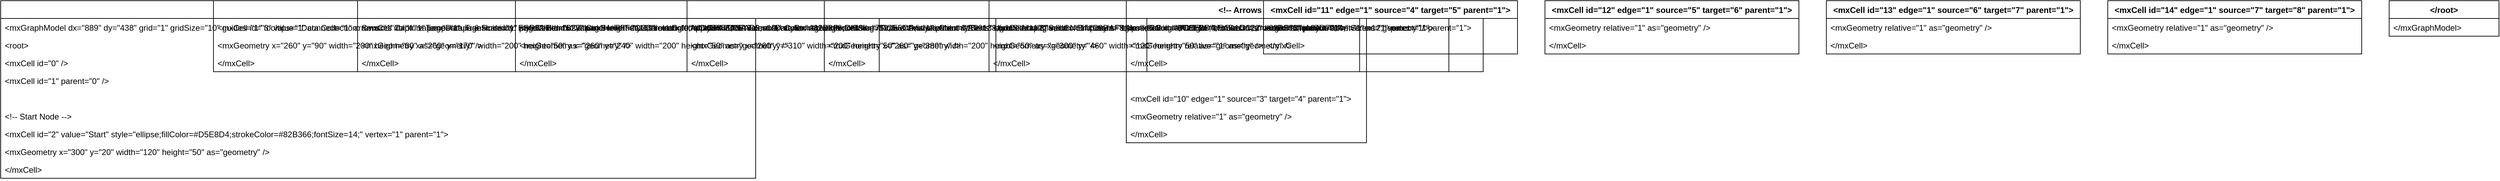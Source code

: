 <mxfile version="26.0.14">
  <diagram name="Page-1" id="PI_wZr-HfrRx3oU5T4_2">
    <mxGraphModel dx="3010" dy="557" grid="1" gridSize="10" guides="1" tooltips="1" connect="1" arrows="1" fold="1" page="1" pageScale="1" pageWidth="980" pageHeight="1390" math="0" shadow="0">
      <root>
        <mxCell id="0" />
        <mxCell id="1" parent="0" />
        <mxCell id="cZ7Azyq3l8PFZMw_IofY-2" value="&lt;?xml version=&quot;1.0&quot; encoding=&quot;UTF-8&quot;?&gt;" style="swimlane;fontStyle=1;childLayout=stackLayout;horizontal=1;startSize=26;horizontalStack=0;resizeParent=1;resizeParentMax=0;resizeLast=0;collapsible=1;marginBottom=0;" vertex="1" parent="1">
          <mxGeometry x="-1330" y="160" width="1100" height="260" as="geometry" />
        </mxCell>
        <mxCell id="cZ7Azyq3l8PFZMw_IofY-3" value="&lt;mxGraphModel dx=&quot;889&quot; dy=&quot;438&quot; grid=&quot;1&quot; gridSize=&quot;10&quot; guides=&quot;1&quot; tooltips=&quot;1&quot; connect=&quot;1&quot; arrows=&quot;1&quot; fold=&quot;1&quot; page=&quot;1&quot; pageScale=&quot;1&quot; pageWidth=&quot;827&quot; pageHeight=&quot;1169&quot; math=&quot;0&quot; shadow=&quot;0&quot;&gt;" style="text;strokeColor=none;fillColor=none;align=left;verticalAlign=top;spacingLeft=4;spacingRight=4;overflow=hidden;rotatable=0;points=[[0,0.5],[1,0.5]];portConstraint=eastwest;" vertex="1" parent="cZ7Azyq3l8PFZMw_IofY-2">
          <mxGeometry y="26" width="1100" height="26" as="geometry" />
        </mxCell>
        <mxCell id="cZ7Azyq3l8PFZMw_IofY-4" value="  &lt;root&gt;" style="text;strokeColor=none;fillColor=none;align=left;verticalAlign=top;spacingLeft=4;spacingRight=4;overflow=hidden;rotatable=0;points=[[0,0.5],[1,0.5]];portConstraint=eastwest;" vertex="1" parent="cZ7Azyq3l8PFZMw_IofY-2">
          <mxGeometry y="52" width="1100" height="26" as="geometry" />
        </mxCell>
        <mxCell id="cZ7Azyq3l8PFZMw_IofY-5" value="    &lt;mxCell id=&quot;0&quot; /&gt;" style="text;strokeColor=none;fillColor=none;align=left;verticalAlign=top;spacingLeft=4;spacingRight=4;overflow=hidden;rotatable=0;points=[[0,0.5],[1,0.5]];portConstraint=eastwest;" vertex="1" parent="cZ7Azyq3l8PFZMw_IofY-2">
          <mxGeometry y="78" width="1100" height="26" as="geometry" />
        </mxCell>
        <mxCell id="cZ7Azyq3l8PFZMw_IofY-6" value="    &lt;mxCell id=&quot;1&quot; parent=&quot;0&quot; /&gt;" style="text;strokeColor=none;fillColor=none;align=left;verticalAlign=top;spacingLeft=4;spacingRight=4;overflow=hidden;rotatable=0;points=[[0,0.5],[1,0.5]];portConstraint=eastwest;" vertex="1" parent="cZ7Azyq3l8PFZMw_IofY-2">
          <mxGeometry y="104" width="1100" height="26" as="geometry" />
        </mxCell>
        <mxCell id="cZ7Azyq3l8PFZMw_IofY-7" value="    " style="text;strokeColor=none;fillColor=none;align=left;verticalAlign=top;spacingLeft=4;spacingRight=4;overflow=hidden;rotatable=0;points=[[0,0.5],[1,0.5]];portConstraint=eastwest;" vertex="1" parent="cZ7Azyq3l8PFZMw_IofY-2">
          <mxGeometry y="130" width="1100" height="26" as="geometry" />
        </mxCell>
        <mxCell id="cZ7Azyq3l8PFZMw_IofY-8" value="    &lt;!-- Start Node --&gt;" style="text;strokeColor=none;fillColor=none;align=left;verticalAlign=top;spacingLeft=4;spacingRight=4;overflow=hidden;rotatable=0;points=[[0,0.5],[1,0.5]];portConstraint=eastwest;" vertex="1" parent="cZ7Azyq3l8PFZMw_IofY-2">
          <mxGeometry y="156" width="1100" height="26" as="geometry" />
        </mxCell>
        <mxCell id="cZ7Azyq3l8PFZMw_IofY-9" value="    &lt;mxCell id=&quot;2&quot; value=&quot;Start&quot; style=&quot;ellipse;fillColor=#D5E8D4;strokeColor=#82B366;fontSize=14;&quot; vertex=&quot;1&quot; parent=&quot;1&quot;&gt;" style="text;strokeColor=none;fillColor=none;align=left;verticalAlign=top;spacingLeft=4;spacingRight=4;overflow=hidden;rotatable=0;points=[[0,0.5],[1,0.5]];portConstraint=eastwest;" vertex="1" parent="cZ7Azyq3l8PFZMw_IofY-2">
          <mxGeometry y="182" width="1100" height="26" as="geometry" />
        </mxCell>
        <mxCell id="cZ7Azyq3l8PFZMw_IofY-10" value="      &lt;mxGeometry x=&quot;300&quot; y=&quot;20&quot; width=&quot;120&quot; height=&quot;50&quot; as=&quot;geometry&quot; /&gt;" style="text;strokeColor=none;fillColor=none;align=left;verticalAlign=top;spacingLeft=4;spacingRight=4;overflow=hidden;rotatable=0;points=[[0,0.5],[1,0.5]];portConstraint=eastwest;" vertex="1" parent="cZ7Azyq3l8PFZMw_IofY-2">
          <mxGeometry y="208" width="1100" height="26" as="geometry" />
        </mxCell>
        <mxCell id="cZ7Azyq3l8PFZMw_IofY-11" value="    &lt;/mxCell&gt;" style="text;strokeColor=none;fillColor=none;align=left;verticalAlign=top;spacingLeft=4;spacingRight=4;overflow=hidden;rotatable=0;points=[[0,0.5],[1,0.5]];portConstraint=eastwest;" vertex="1" parent="cZ7Azyq3l8PFZMw_IofY-2">
          <mxGeometry y="234" width="1100" height="26" as="geometry" />
        </mxCell>
        <mxCell id="cZ7Azyq3l8PFZMw_IofY-12" value="    &lt;!-- Data Collection --&gt;" style="swimlane;fontStyle=1;childLayout=stackLayout;horizontal=1;startSize=26;horizontalStack=0;resizeParent=1;resizeParentMax=0;resizeLast=0;collapsible=1;marginBottom=0;" vertex="1" parent="1">
          <mxGeometry x="-1020" y="160" width="970" height="104" as="geometry" />
        </mxCell>
        <mxCell id="cZ7Azyq3l8PFZMw_IofY-13" value="    &lt;mxCell id=&quot;3&quot; value=&quot;Data Collection: Sensors Capture Temperature &amp; Humidity&quot; style=&quot;rhombus;fillColor=#FFF2CC;strokeColor=#D6B656;fontSize=12;&quot; vertex=&quot;1&quot; parent=&quot;1&quot;&gt;" style="text;strokeColor=none;fillColor=none;align=left;verticalAlign=top;spacingLeft=4;spacingRight=4;overflow=hidden;rotatable=0;points=[[0,0.5],[1,0.5]];portConstraint=eastwest;" vertex="1" parent="cZ7Azyq3l8PFZMw_IofY-12">
          <mxGeometry y="26" width="970" height="26" as="geometry" />
        </mxCell>
        <mxCell id="cZ7Azyq3l8PFZMw_IofY-14" value="      &lt;mxGeometry x=&quot;260&quot; y=&quot;90&quot; width=&quot;200&quot; height=&quot;60&quot; as=&quot;geometry&quot; /&gt;" style="text;strokeColor=none;fillColor=none;align=left;verticalAlign=top;spacingLeft=4;spacingRight=4;overflow=hidden;rotatable=0;points=[[0,0.5],[1,0.5]];portConstraint=eastwest;" vertex="1" parent="cZ7Azyq3l8PFZMw_IofY-12">
          <mxGeometry y="52" width="970" height="26" as="geometry" />
        </mxCell>
        <mxCell id="cZ7Azyq3l8PFZMw_IofY-15" value="    &lt;/mxCell&gt;" style="text;strokeColor=none;fillColor=none;align=left;verticalAlign=top;spacingLeft=4;spacingRight=4;overflow=hidden;rotatable=0;points=[[0,0.5],[1,0.5]];portConstraint=eastwest;" vertex="1" parent="cZ7Azyq3l8PFZMw_IofY-12">
          <mxGeometry y="78" width="970" height="26" as="geometry" />
        </mxCell>
        <mxCell id="cZ7Azyq3l8PFZMw_IofY-16" value="    &lt;!-- Data Transmission --&gt;" style="swimlane;fontStyle=1;childLayout=stackLayout;horizontal=1;startSize=26;horizontalStack=0;resizeParent=1;resizeParentMax=0;resizeLast=0;collapsible=1;marginBottom=0;" vertex="1" parent="1">
          <mxGeometry x="-810" y="160" width="930" height="104" as="geometry" />
        </mxCell>
        <mxCell id="cZ7Azyq3l8PFZMw_IofY-17" value="    &lt;mxCell id=&quot;4&quot; value=&quot;Data Transmission: ESP32 Sends Data to Server&quot; style=&quot;rectangle;fillColor=#D9EAD3;strokeColor=#82B366;fontSize=12;&quot; vertex=&quot;1&quot; parent=&quot;1&quot;&gt;" style="text;strokeColor=none;fillColor=none;align=left;verticalAlign=top;spacingLeft=4;spacingRight=4;overflow=hidden;rotatable=0;points=[[0,0.5],[1,0.5]];portConstraint=eastwest;" vertex="1" parent="cZ7Azyq3l8PFZMw_IofY-16">
          <mxGeometry y="26" width="930" height="26" as="geometry" />
        </mxCell>
        <mxCell id="cZ7Azyq3l8PFZMw_IofY-18" value="      &lt;mxGeometry x=&quot;260&quot; y=&quot;170&quot; width=&quot;200&quot; height=&quot;50&quot; as=&quot;geometry&quot; /&gt;" style="text;strokeColor=none;fillColor=none;align=left;verticalAlign=top;spacingLeft=4;spacingRight=4;overflow=hidden;rotatable=0;points=[[0,0.5],[1,0.5]];portConstraint=eastwest;" vertex="1" parent="cZ7Azyq3l8PFZMw_IofY-16">
          <mxGeometry y="52" width="930" height="26" as="geometry" />
        </mxCell>
        <mxCell id="cZ7Azyq3l8PFZMw_IofY-19" value="    &lt;/mxCell&gt;" style="text;strokeColor=none;fillColor=none;align=left;verticalAlign=top;spacingLeft=4;spacingRight=4;overflow=hidden;rotatable=0;points=[[0,0.5],[1,0.5]];portConstraint=eastwest;" vertex="1" parent="cZ7Azyq3l8PFZMw_IofY-16">
          <mxGeometry y="78" width="930" height="26" as="geometry" />
        </mxCell>
        <mxCell id="cZ7Azyq3l8PFZMw_IofY-20" value="    &lt;!-- Heat Index Calculation --&gt;" style="swimlane;fontStyle=1;childLayout=stackLayout;horizontal=1;startSize=26;horizontalStack=0;resizeParent=1;resizeParentMax=0;resizeLast=0;collapsible=1;marginBottom=0;" vertex="1" parent="1">
          <mxGeometry x="-580" y="160" width="920" height="104" as="geometry" />
        </mxCell>
        <mxCell id="cZ7Azyq3l8PFZMw_IofY-21" value="    &lt;mxCell id=&quot;5&quot; value=&quot;Heat Index Calculation: Apply PAGASA Formula&quot; style=&quot;rectangle;fillColor=#FCE5CD;strokeColor=#E69138;fontSize=12;&quot; vertex=&quot;1&quot; parent=&quot;1&quot;&gt;" style="text;strokeColor=none;fillColor=none;align=left;verticalAlign=top;spacingLeft=4;spacingRight=4;overflow=hidden;rotatable=0;points=[[0,0.5],[1,0.5]];portConstraint=eastwest;" vertex="1" parent="cZ7Azyq3l8PFZMw_IofY-20">
          <mxGeometry y="26" width="920" height="26" as="geometry" />
        </mxCell>
        <mxCell id="cZ7Azyq3l8PFZMw_IofY-22" value="      &lt;mxGeometry x=&quot;260&quot; y=&quot;240&quot; width=&quot;200&quot; height=&quot;50&quot; as=&quot;geometry&quot; /&gt;" style="text;strokeColor=none;fillColor=none;align=left;verticalAlign=top;spacingLeft=4;spacingRight=4;overflow=hidden;rotatable=0;points=[[0,0.5],[1,0.5]];portConstraint=eastwest;" vertex="1" parent="cZ7Azyq3l8PFZMw_IofY-20">
          <mxGeometry y="52" width="920" height="26" as="geometry" />
        </mxCell>
        <mxCell id="cZ7Azyq3l8PFZMw_IofY-23" value="    &lt;/mxCell&gt;" style="text;strokeColor=none;fillColor=none;align=left;verticalAlign=top;spacingLeft=4;spacingRight=4;overflow=hidden;rotatable=0;points=[[0,0.5],[1,0.5]];portConstraint=eastwest;" vertex="1" parent="cZ7Azyq3l8PFZMw_IofY-20">
          <mxGeometry y="78" width="920" height="26" as="geometry" />
        </mxCell>
        <mxCell id="cZ7Azyq3l8PFZMw_IofY-24" value="    &lt;!-- Data Storage --&gt;" style="swimlane;fontStyle=1;childLayout=stackLayout;horizontal=1;startSize=26;horizontalStack=0;resizeParent=1;resizeParentMax=0;resizeLast=0;collapsible=1;marginBottom=0;" vertex="1" parent="1">
          <mxGeometry x="-330" y="160" width="980" height="104" as="geometry" />
        </mxCell>
        <mxCell id="cZ7Azyq3l8PFZMw_IofY-25" value="    &lt;mxCell id=&quot;6&quot; value=&quot;Data Storage &amp; Processing: Store &amp; Analyze Monthly Stats&quot; style=&quot;rectangle;fillColor=#C9DAF8;strokeColor=#6C8EBF;fontSize=12;&quot; vertex=&quot;1&quot; parent=&quot;1&quot;&gt;" style="text;strokeColor=none;fillColor=none;align=left;verticalAlign=top;spacingLeft=4;spacingRight=4;overflow=hidden;rotatable=0;points=[[0,0.5],[1,0.5]];portConstraint=eastwest;" vertex="1" parent="cZ7Azyq3l8PFZMw_IofY-24">
          <mxGeometry y="26" width="980" height="26" as="geometry" />
        </mxCell>
        <mxCell id="cZ7Azyq3l8PFZMw_IofY-26" value="      &lt;mxGeometry x=&quot;260&quot; y=&quot;310&quot; width=&quot;200&quot; height=&quot;50&quot; as=&quot;geometry&quot; /&gt;" style="text;strokeColor=none;fillColor=none;align=left;verticalAlign=top;spacingLeft=4;spacingRight=4;overflow=hidden;rotatable=0;points=[[0,0.5],[1,0.5]];portConstraint=eastwest;" vertex="1" parent="cZ7Azyq3l8PFZMw_IofY-24">
          <mxGeometry y="52" width="980" height="26" as="geometry" />
        </mxCell>
        <mxCell id="cZ7Azyq3l8PFZMw_IofY-27" value="    &lt;/mxCell&gt;" style="text;strokeColor=none;fillColor=none;align=left;verticalAlign=top;spacingLeft=4;spacingRight=4;overflow=hidden;rotatable=0;points=[[0,0.5],[1,0.5]];portConstraint=eastwest;" vertex="1" parent="cZ7Azyq3l8PFZMw_IofY-24">
          <mxGeometry y="78" width="980" height="26" as="geometry" />
        </mxCell>
        <mxCell id="cZ7Azyq3l8PFZMw_IofY-28" value="    &lt;!-- Visualization &amp; Alerts --&gt;" style="swimlane;fontStyle=1;childLayout=stackLayout;horizontal=1;startSize=26;horizontalStack=0;resizeParent=1;resizeParentMax=0;resizeLast=0;collapsible=1;marginBottom=0;" vertex="1" parent="1">
          <mxGeometry x="-130" y="160" width="960" height="104" as="geometry" />
        </mxCell>
        <mxCell id="cZ7Azyq3l8PFZMw_IofY-29" value="    &lt;mxCell id=&quot;7&quot; value=&quot;Visualization &amp; Alerts: Update Map &amp; Send Notifications&quot; style=&quot;rectangle;fillColor=#EAD1DC;strokeColor=#A64D79;fontSize=12;&quot; vertex=&quot;1&quot; parent=&quot;1&quot;&gt;" style="text;strokeColor=none;fillColor=none;align=left;verticalAlign=top;spacingLeft=4;spacingRight=4;overflow=hidden;rotatable=0;points=[[0,0.5],[1,0.5]];portConstraint=eastwest;" vertex="1" parent="cZ7Azyq3l8PFZMw_IofY-28">
          <mxGeometry y="26" width="960" height="26" as="geometry" />
        </mxCell>
        <mxCell id="cZ7Azyq3l8PFZMw_IofY-30" value="      &lt;mxGeometry x=&quot;260&quot; y=&quot;380&quot; width=&quot;200&quot; height=&quot;50&quot; as=&quot;geometry&quot; /&gt;" style="text;strokeColor=none;fillColor=none;align=left;verticalAlign=top;spacingLeft=4;spacingRight=4;overflow=hidden;rotatable=0;points=[[0,0.5],[1,0.5]];portConstraint=eastwest;" vertex="1" parent="cZ7Azyq3l8PFZMw_IofY-28">
          <mxGeometry y="52" width="960" height="26" as="geometry" />
        </mxCell>
        <mxCell id="cZ7Azyq3l8PFZMw_IofY-31" value="    &lt;/mxCell&gt;" style="text;strokeColor=none;fillColor=none;align=left;verticalAlign=top;spacingLeft=4;spacingRight=4;overflow=hidden;rotatable=0;points=[[0,0.5],[1,0.5]];portConstraint=eastwest;" vertex="1" parent="cZ7Azyq3l8PFZMw_IofY-28">
          <mxGeometry y="78" width="960" height="26" as="geometry" />
        </mxCell>
        <mxCell id="cZ7Azyq3l8PFZMw_IofY-32" value="    &lt;!-- End Node --&gt;" style="swimlane;fontStyle=1;childLayout=stackLayout;horizontal=1;startSize=26;horizontalStack=0;resizeParent=1;resizeParentMax=0;resizeLast=0;collapsible=1;marginBottom=0;" vertex="1" parent="1">
          <mxGeometry x="110" y="160" width="670" height="104" as="geometry" />
        </mxCell>
        <mxCell id="cZ7Azyq3l8PFZMw_IofY-33" value="    &lt;mxCell id=&quot;8&quot; value=&quot;End&quot; style=&quot;ellipse;fillColor=#D5E8D4;strokeColor=#82B366;fontSize=14;&quot; vertex=&quot;1&quot; parent=&quot;1&quot;&gt;" style="text;strokeColor=none;fillColor=none;align=left;verticalAlign=top;spacingLeft=4;spacingRight=4;overflow=hidden;rotatable=0;points=[[0,0.5],[1,0.5]];portConstraint=eastwest;" vertex="1" parent="cZ7Azyq3l8PFZMw_IofY-32">
          <mxGeometry y="26" width="670" height="26" as="geometry" />
        </mxCell>
        <mxCell id="cZ7Azyq3l8PFZMw_IofY-34" value="      &lt;mxGeometry x=&quot;300&quot; y=&quot;460&quot; width=&quot;120&quot; height=&quot;50&quot; as=&quot;geometry&quot; /&gt;" style="text;strokeColor=none;fillColor=none;align=left;verticalAlign=top;spacingLeft=4;spacingRight=4;overflow=hidden;rotatable=0;points=[[0,0.5],[1,0.5]];portConstraint=eastwest;" vertex="1" parent="cZ7Azyq3l8PFZMw_IofY-32">
          <mxGeometry y="52" width="670" height="26" as="geometry" />
        </mxCell>
        <mxCell id="cZ7Azyq3l8PFZMw_IofY-35" value="    &lt;/mxCell&gt;" style="text;strokeColor=none;fillColor=none;align=left;verticalAlign=top;spacingLeft=4;spacingRight=4;overflow=hidden;rotatable=0;points=[[0,0.5],[1,0.5]];portConstraint=eastwest;" vertex="1" parent="cZ7Azyq3l8PFZMw_IofY-32">
          <mxGeometry y="78" width="670" height="26" as="geometry" />
        </mxCell>
        <mxCell id="cZ7Azyq3l8PFZMw_IofY-36" value="    &lt;!-- Arrows --&gt;" style="swimlane;fontStyle=1;childLayout=stackLayout;horizontal=1;startSize=26;horizontalStack=0;resizeParent=1;resizeParentMax=0;resizeLast=0;collapsible=1;marginBottom=0;" vertex="1" parent="1">
          <mxGeometry x="310" y="160" width="350" height="208" as="geometry" />
        </mxCell>
        <mxCell id="cZ7Azyq3l8PFZMw_IofY-37" value="    &lt;mxCell id=&quot;9&quot; edge=&quot;1&quot; source=&quot;2&quot; target=&quot;3&quot; parent=&quot;1&quot;&gt;" style="text;strokeColor=none;fillColor=none;align=left;verticalAlign=top;spacingLeft=4;spacingRight=4;overflow=hidden;rotatable=0;points=[[0,0.5],[1,0.5]];portConstraint=eastwest;" vertex="1" parent="cZ7Azyq3l8PFZMw_IofY-36">
          <mxGeometry y="26" width="350" height="26" as="geometry" />
        </mxCell>
        <mxCell id="cZ7Azyq3l8PFZMw_IofY-38" value="      &lt;mxGeometry relative=&quot;1&quot; as=&quot;geometry&quot; /&gt;" style="text;strokeColor=none;fillColor=none;align=left;verticalAlign=top;spacingLeft=4;spacingRight=4;overflow=hidden;rotatable=0;points=[[0,0.5],[1,0.5]];portConstraint=eastwest;" vertex="1" parent="cZ7Azyq3l8PFZMw_IofY-36">
          <mxGeometry y="52" width="350" height="26" as="geometry" />
        </mxCell>
        <mxCell id="cZ7Azyq3l8PFZMw_IofY-39" value="    &lt;/mxCell&gt;" style="text;strokeColor=none;fillColor=none;align=left;verticalAlign=top;spacingLeft=4;spacingRight=4;overflow=hidden;rotatable=0;points=[[0,0.5],[1,0.5]];portConstraint=eastwest;" vertex="1" parent="cZ7Azyq3l8PFZMw_IofY-36">
          <mxGeometry y="78" width="350" height="26" as="geometry" />
        </mxCell>
        <mxCell id="cZ7Azyq3l8PFZMw_IofY-40" value="    " style="text;strokeColor=none;fillColor=none;align=left;verticalAlign=top;spacingLeft=4;spacingRight=4;overflow=hidden;rotatable=0;points=[[0,0.5],[1,0.5]];portConstraint=eastwest;" vertex="1" parent="cZ7Azyq3l8PFZMw_IofY-36">
          <mxGeometry y="104" width="350" height="26" as="geometry" />
        </mxCell>
        <mxCell id="cZ7Azyq3l8PFZMw_IofY-41" value="    &lt;mxCell id=&quot;10&quot; edge=&quot;1&quot; source=&quot;3&quot; target=&quot;4&quot; parent=&quot;1&quot;&gt;" style="text;strokeColor=none;fillColor=none;align=left;verticalAlign=top;spacingLeft=4;spacingRight=4;overflow=hidden;rotatable=0;points=[[0,0.5],[1,0.5]];portConstraint=eastwest;" vertex="1" parent="cZ7Azyq3l8PFZMw_IofY-36">
          <mxGeometry y="130" width="350" height="26" as="geometry" />
        </mxCell>
        <mxCell id="cZ7Azyq3l8PFZMw_IofY-42" value="      &lt;mxGeometry relative=&quot;1&quot; as=&quot;geometry&quot; /&gt;" style="text;strokeColor=none;fillColor=none;align=left;verticalAlign=top;spacingLeft=4;spacingRight=4;overflow=hidden;rotatable=0;points=[[0,0.5],[1,0.5]];portConstraint=eastwest;" vertex="1" parent="cZ7Azyq3l8PFZMw_IofY-36">
          <mxGeometry y="156" width="350" height="26" as="geometry" />
        </mxCell>
        <mxCell id="cZ7Azyq3l8PFZMw_IofY-43" value="    &lt;/mxCell&gt;" style="text;strokeColor=none;fillColor=none;align=left;verticalAlign=top;spacingLeft=4;spacingRight=4;overflow=hidden;rotatable=0;points=[[0,0.5],[1,0.5]];portConstraint=eastwest;" vertex="1" parent="cZ7Azyq3l8PFZMw_IofY-36">
          <mxGeometry y="182" width="350" height="26" as="geometry" />
        </mxCell>
        <mxCell id="cZ7Azyq3l8PFZMw_IofY-44" value="    &lt;mxCell id=&quot;11&quot; edge=&quot;1&quot; source=&quot;4&quot; target=&quot;5&quot; parent=&quot;1&quot;&gt;" style="swimlane;fontStyle=1;childLayout=stackLayout;horizontal=1;startSize=26;horizontalStack=0;resizeParent=1;resizeParentMax=0;resizeLast=0;collapsible=1;marginBottom=0;" vertex="1" parent="1">
          <mxGeometry x="510" y="160" width="370" height="78" as="geometry" />
        </mxCell>
        <mxCell id="cZ7Azyq3l8PFZMw_IofY-45" value="      &lt;mxGeometry relative=&quot;1&quot; as=&quot;geometry&quot; /&gt;" style="text;strokeColor=none;fillColor=none;align=left;verticalAlign=top;spacingLeft=4;spacingRight=4;overflow=hidden;rotatable=0;points=[[0,0.5],[1,0.5]];portConstraint=eastwest;" vertex="1" parent="cZ7Azyq3l8PFZMw_IofY-44">
          <mxGeometry y="26" width="370" height="26" as="geometry" />
        </mxCell>
        <mxCell id="cZ7Azyq3l8PFZMw_IofY-46" value="    &lt;/mxCell&gt;" style="text;strokeColor=none;fillColor=none;align=left;verticalAlign=top;spacingLeft=4;spacingRight=4;overflow=hidden;rotatable=0;points=[[0,0.5],[1,0.5]];portConstraint=eastwest;" vertex="1" parent="cZ7Azyq3l8PFZMw_IofY-44">
          <mxGeometry y="52" width="370" height="26" as="geometry" />
        </mxCell>
        <mxCell id="cZ7Azyq3l8PFZMw_IofY-47" value="    &lt;mxCell id=&quot;12&quot; edge=&quot;1&quot; source=&quot;5&quot; target=&quot;6&quot; parent=&quot;1&quot;&gt;" style="swimlane;fontStyle=1;childLayout=stackLayout;horizontal=1;startSize=26;horizontalStack=0;resizeParent=1;resizeParentMax=0;resizeLast=0;collapsible=1;marginBottom=0;" vertex="1" parent="1">
          <mxGeometry x="920" y="160" width="370" height="78" as="geometry" />
        </mxCell>
        <mxCell id="cZ7Azyq3l8PFZMw_IofY-48" value="      &lt;mxGeometry relative=&quot;1&quot; as=&quot;geometry&quot; /&gt;" style="text;strokeColor=none;fillColor=none;align=left;verticalAlign=top;spacingLeft=4;spacingRight=4;overflow=hidden;rotatable=0;points=[[0,0.5],[1,0.5]];portConstraint=eastwest;" vertex="1" parent="cZ7Azyq3l8PFZMw_IofY-47">
          <mxGeometry y="26" width="370" height="26" as="geometry" />
        </mxCell>
        <mxCell id="cZ7Azyq3l8PFZMw_IofY-49" value="    &lt;/mxCell&gt;" style="text;strokeColor=none;fillColor=none;align=left;verticalAlign=top;spacingLeft=4;spacingRight=4;overflow=hidden;rotatable=0;points=[[0,0.5],[1,0.5]];portConstraint=eastwest;" vertex="1" parent="cZ7Azyq3l8PFZMw_IofY-47">
          <mxGeometry y="52" width="370" height="26" as="geometry" />
        </mxCell>
        <mxCell id="cZ7Azyq3l8PFZMw_IofY-50" value="    &lt;mxCell id=&quot;13&quot; edge=&quot;1&quot; source=&quot;6&quot; target=&quot;7&quot; parent=&quot;1&quot;&gt;" style="swimlane;fontStyle=1;childLayout=stackLayout;horizontal=1;startSize=26;horizontalStack=0;resizeParent=1;resizeParentMax=0;resizeLast=0;collapsible=1;marginBottom=0;" vertex="1" parent="1">
          <mxGeometry x="1330" y="160" width="370" height="78" as="geometry" />
        </mxCell>
        <mxCell id="cZ7Azyq3l8PFZMw_IofY-51" value="      &lt;mxGeometry relative=&quot;1&quot; as=&quot;geometry&quot; /&gt;" style="text;strokeColor=none;fillColor=none;align=left;verticalAlign=top;spacingLeft=4;spacingRight=4;overflow=hidden;rotatable=0;points=[[0,0.5],[1,0.5]];portConstraint=eastwest;" vertex="1" parent="cZ7Azyq3l8PFZMw_IofY-50">
          <mxGeometry y="26" width="370" height="26" as="geometry" />
        </mxCell>
        <mxCell id="cZ7Azyq3l8PFZMw_IofY-52" value="    &lt;/mxCell&gt;" style="text;strokeColor=none;fillColor=none;align=left;verticalAlign=top;spacingLeft=4;spacingRight=4;overflow=hidden;rotatable=0;points=[[0,0.5],[1,0.5]];portConstraint=eastwest;" vertex="1" parent="cZ7Azyq3l8PFZMw_IofY-50">
          <mxGeometry y="52" width="370" height="26" as="geometry" />
        </mxCell>
        <mxCell id="cZ7Azyq3l8PFZMw_IofY-53" value="    &lt;mxCell id=&quot;14&quot; edge=&quot;1&quot; source=&quot;7&quot; target=&quot;8&quot; parent=&quot;1&quot;&gt;" style="swimlane;fontStyle=1;childLayout=stackLayout;horizontal=1;startSize=26;horizontalStack=0;resizeParent=1;resizeParentMax=0;resizeLast=0;collapsible=1;marginBottom=0;" vertex="1" parent="1">
          <mxGeometry x="1740" y="160" width="370" height="78" as="geometry" />
        </mxCell>
        <mxCell id="cZ7Azyq3l8PFZMw_IofY-54" value="      &lt;mxGeometry relative=&quot;1&quot; as=&quot;geometry&quot; /&gt;" style="text;strokeColor=none;fillColor=none;align=left;verticalAlign=top;spacingLeft=4;spacingRight=4;overflow=hidden;rotatable=0;points=[[0,0.5],[1,0.5]];portConstraint=eastwest;" vertex="1" parent="cZ7Azyq3l8PFZMw_IofY-53">
          <mxGeometry y="26" width="370" height="26" as="geometry" />
        </mxCell>
        <mxCell id="cZ7Azyq3l8PFZMw_IofY-55" value="    &lt;/mxCell&gt;" style="text;strokeColor=none;fillColor=none;align=left;verticalAlign=top;spacingLeft=4;spacingRight=4;overflow=hidden;rotatable=0;points=[[0,0.5],[1,0.5]];portConstraint=eastwest;" vertex="1" parent="cZ7Azyq3l8PFZMw_IofY-53">
          <mxGeometry y="52" width="370" height="26" as="geometry" />
        </mxCell>
        <mxCell id="cZ7Azyq3l8PFZMw_IofY-56" value="  &lt;/root&gt;" style="swimlane;fontStyle=1;childLayout=stackLayout;horizontal=1;startSize=26;horizontalStack=0;resizeParent=1;resizeParentMax=0;resizeLast=0;collapsible=1;marginBottom=0;" vertex="1" parent="1">
          <mxGeometry x="2150" y="160" width="160" height="52" as="geometry" />
        </mxCell>
        <mxCell id="cZ7Azyq3l8PFZMw_IofY-57" value="&lt;/mxGraphModel&gt;" style="text;strokeColor=none;fillColor=none;align=left;verticalAlign=top;spacingLeft=4;spacingRight=4;overflow=hidden;rotatable=0;points=[[0,0.5],[1,0.5]];portConstraint=eastwest;" vertex="1" parent="cZ7Azyq3l8PFZMw_IofY-56">
          <mxGeometry y="26" width="160" height="26" as="geometry" />
        </mxCell>
      </root>
    </mxGraphModel>
  </diagram>
</mxfile>

